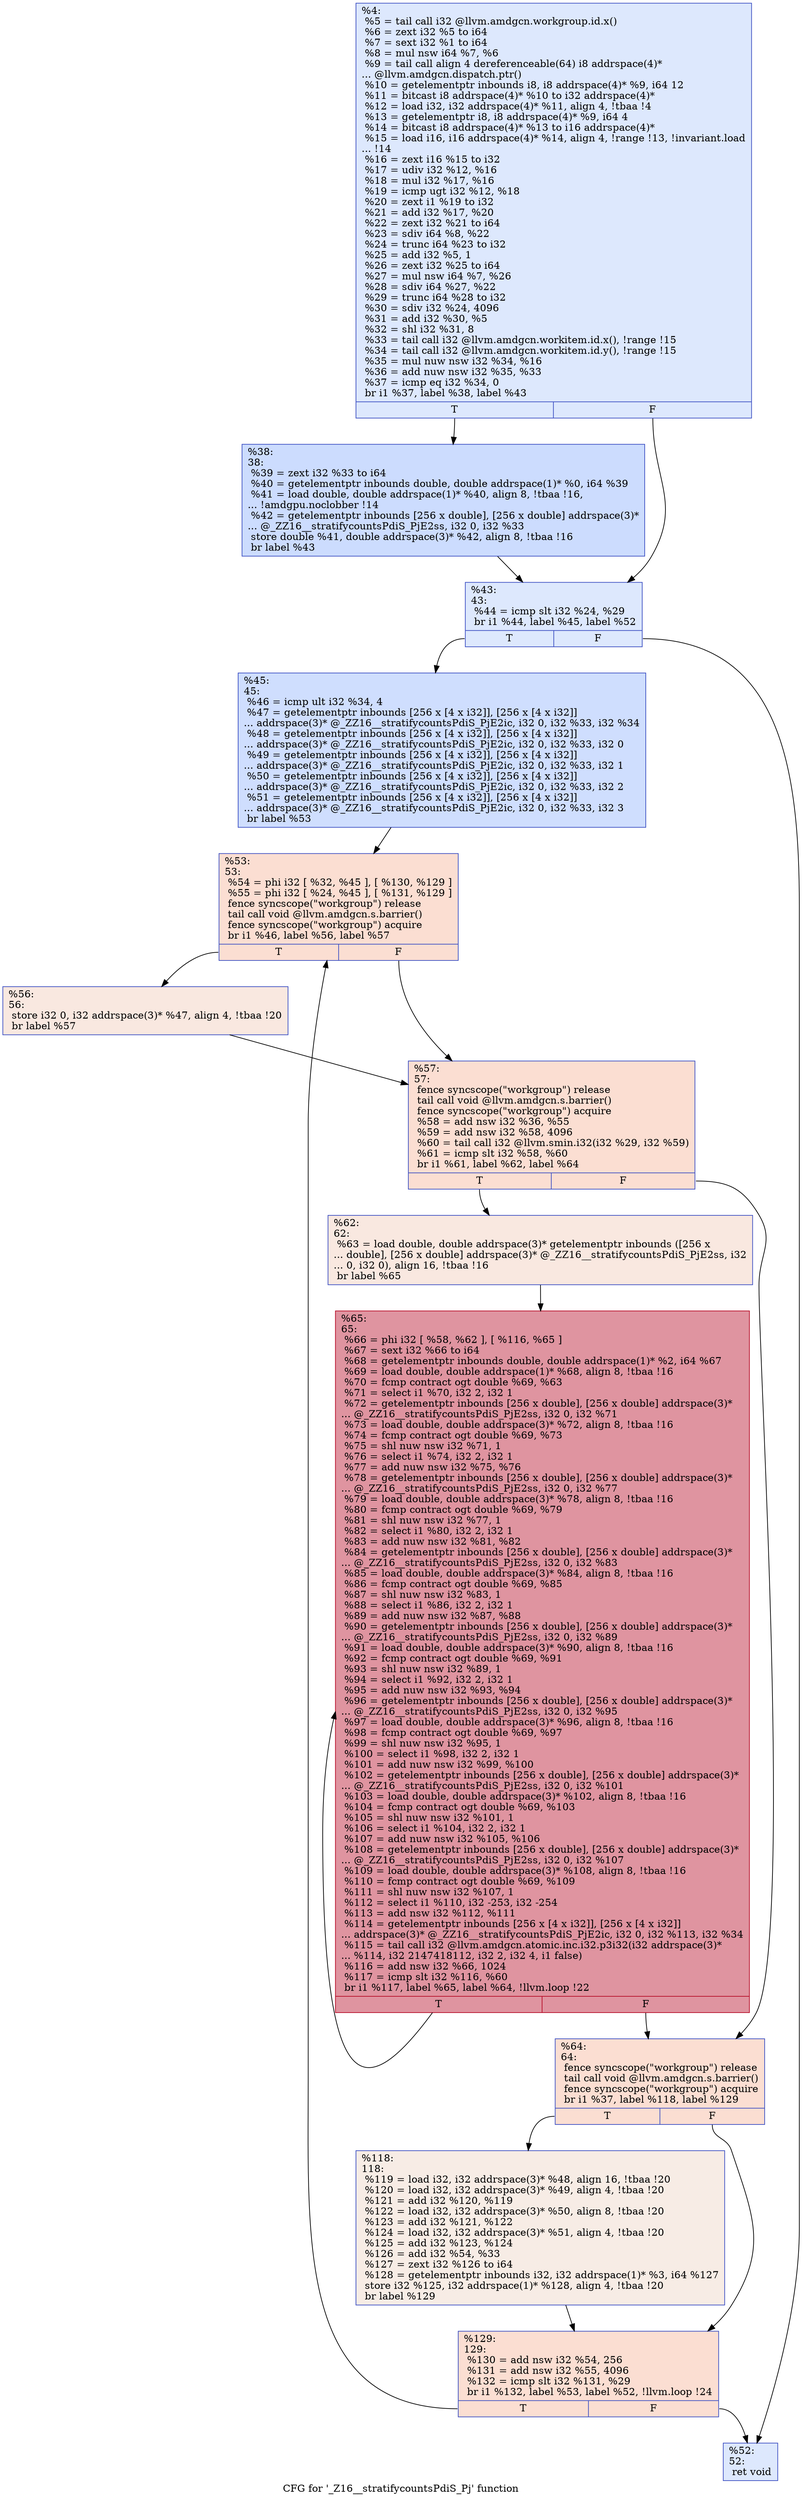 digraph "CFG for '_Z16__stratifycountsPdiS_Pj' function" {
	label="CFG for '_Z16__stratifycountsPdiS_Pj' function";

	Node0x5b2ad10 [shape=record,color="#3d50c3ff", style=filled, fillcolor="#b2ccfb70",label="{%4:\l  %5 = tail call i32 @llvm.amdgcn.workgroup.id.x()\l  %6 = zext i32 %5 to i64\l  %7 = sext i32 %1 to i64\l  %8 = mul nsw i64 %7, %6\l  %9 = tail call align 4 dereferenceable(64) i8 addrspace(4)*\l... @llvm.amdgcn.dispatch.ptr()\l  %10 = getelementptr inbounds i8, i8 addrspace(4)* %9, i64 12\l  %11 = bitcast i8 addrspace(4)* %10 to i32 addrspace(4)*\l  %12 = load i32, i32 addrspace(4)* %11, align 4, !tbaa !4\l  %13 = getelementptr i8, i8 addrspace(4)* %9, i64 4\l  %14 = bitcast i8 addrspace(4)* %13 to i16 addrspace(4)*\l  %15 = load i16, i16 addrspace(4)* %14, align 4, !range !13, !invariant.load\l... !14\l  %16 = zext i16 %15 to i32\l  %17 = udiv i32 %12, %16\l  %18 = mul i32 %17, %16\l  %19 = icmp ugt i32 %12, %18\l  %20 = zext i1 %19 to i32\l  %21 = add i32 %17, %20\l  %22 = zext i32 %21 to i64\l  %23 = sdiv i64 %8, %22\l  %24 = trunc i64 %23 to i32\l  %25 = add i32 %5, 1\l  %26 = zext i32 %25 to i64\l  %27 = mul nsw i64 %7, %26\l  %28 = sdiv i64 %27, %22\l  %29 = trunc i64 %28 to i32\l  %30 = sdiv i32 %24, 4096\l  %31 = add i32 %30, %5\l  %32 = shl i32 %31, 8\l  %33 = tail call i32 @llvm.amdgcn.workitem.id.x(), !range !15\l  %34 = tail call i32 @llvm.amdgcn.workitem.id.y(), !range !15\l  %35 = mul nuw nsw i32 %34, %16\l  %36 = add nuw nsw i32 %35, %33\l  %37 = icmp eq i32 %34, 0\l  br i1 %37, label %38, label %43\l|{<s0>T|<s1>F}}"];
	Node0x5b2ad10:s0 -> Node0x5b2e310;
	Node0x5b2ad10:s1 -> Node0x5b2e3a0;
	Node0x5b2e310 [shape=record,color="#3d50c3ff", style=filled, fillcolor="#8caffe70",label="{%38:\l38:                                               \l  %39 = zext i32 %33 to i64\l  %40 = getelementptr inbounds double, double addrspace(1)* %0, i64 %39\l  %41 = load double, double addrspace(1)* %40, align 8, !tbaa !16,\l... !amdgpu.noclobber !14\l  %42 = getelementptr inbounds [256 x double], [256 x double] addrspace(3)*\l... @_ZZ16__stratifycountsPdiS_PjE2ss, i32 0, i32 %33\l  store double %41, double addrspace(3)* %42, align 8, !tbaa !16\l  br label %43\l}"];
	Node0x5b2e310 -> Node0x5b2e3a0;
	Node0x5b2e3a0 [shape=record,color="#3d50c3ff", style=filled, fillcolor="#b2ccfb70",label="{%43:\l43:                                               \l  %44 = icmp slt i32 %24, %29\l  br i1 %44, label %45, label %52\l|{<s0>T|<s1>F}}"];
	Node0x5b2e3a0:s0 -> Node0x5b2ee70;
	Node0x5b2e3a0:s1 -> Node0x5b2f720;
	Node0x5b2ee70 [shape=record,color="#3d50c3ff", style=filled, fillcolor="#93b5fe70",label="{%45:\l45:                                               \l  %46 = icmp ult i32 %34, 4\l  %47 = getelementptr inbounds [256 x [4 x i32]], [256 x [4 x i32]]\l... addrspace(3)* @_ZZ16__stratifycountsPdiS_PjE2ic, i32 0, i32 %33, i32 %34\l  %48 = getelementptr inbounds [256 x [4 x i32]], [256 x [4 x i32]]\l... addrspace(3)* @_ZZ16__stratifycountsPdiS_PjE2ic, i32 0, i32 %33, i32 0\l  %49 = getelementptr inbounds [256 x [4 x i32]], [256 x [4 x i32]]\l... addrspace(3)* @_ZZ16__stratifycountsPdiS_PjE2ic, i32 0, i32 %33, i32 1\l  %50 = getelementptr inbounds [256 x [4 x i32]], [256 x [4 x i32]]\l... addrspace(3)* @_ZZ16__stratifycountsPdiS_PjE2ic, i32 0, i32 %33, i32 2\l  %51 = getelementptr inbounds [256 x [4 x i32]], [256 x [4 x i32]]\l... addrspace(3)* @_ZZ16__stratifycountsPdiS_PjE2ic, i32 0, i32 %33, i32 3\l  br label %53\l}"];
	Node0x5b2ee70 -> Node0x5b2f8b0;
	Node0x5b2f720 [shape=record,color="#3d50c3ff", style=filled, fillcolor="#b2ccfb70",label="{%52:\l52:                                               \l  ret void\l}"];
	Node0x5b2f8b0 [shape=record,color="#3d50c3ff", style=filled, fillcolor="#f7b59970",label="{%53:\l53:                                               \l  %54 = phi i32 [ %32, %45 ], [ %130, %129 ]\l  %55 = phi i32 [ %24, %45 ], [ %131, %129 ]\l  fence syncscope(\"workgroup\") release\l  tail call void @llvm.amdgcn.s.barrier()\l  fence syncscope(\"workgroup\") acquire\l  br i1 %46, label %56, label %57\l|{<s0>T|<s1>F}}"];
	Node0x5b2f8b0:s0 -> Node0x5b303d0;
	Node0x5b2f8b0:s1 -> Node0x5b30460;
	Node0x5b303d0 [shape=record,color="#3d50c3ff", style=filled, fillcolor="#f1ccb870",label="{%56:\l56:                                               \l  store i32 0, i32 addrspace(3)* %47, align 4, !tbaa !20\l  br label %57\l}"];
	Node0x5b303d0 -> Node0x5b30460;
	Node0x5b30460 [shape=record,color="#3d50c3ff", style=filled, fillcolor="#f7b59970",label="{%57:\l57:                                               \l  fence syncscope(\"workgroup\") release\l  tail call void @llvm.amdgcn.s.barrier()\l  fence syncscope(\"workgroup\") acquire\l  %58 = add nsw i32 %36, %55\l  %59 = add nsw i32 %58, 4096\l  %60 = tail call i32 @llvm.smin.i32(i32 %29, i32 %59)\l  %61 = icmp slt i32 %58, %60\l  br i1 %61, label %62, label %64\l|{<s0>T|<s1>F}}"];
	Node0x5b30460:s0 -> Node0x5b30ca0;
	Node0x5b30460:s1 -> Node0x5b30d30;
	Node0x5b30ca0 [shape=record,color="#3d50c3ff", style=filled, fillcolor="#f1ccb870",label="{%62:\l62:                                               \l  %63 = load double, double addrspace(3)* getelementptr inbounds ([256 x\l... double], [256 x double] addrspace(3)* @_ZZ16__stratifycountsPdiS_PjE2ss, i32\l... 0, i32 0), align 16, !tbaa !16\l  br label %65\l}"];
	Node0x5b30ca0 -> Node0x5b30ec0;
	Node0x5b30d30 [shape=record,color="#3d50c3ff", style=filled, fillcolor="#f7b59970",label="{%64:\l64:                                               \l  fence syncscope(\"workgroup\") release\l  tail call void @llvm.amdgcn.s.barrier()\l  fence syncscope(\"workgroup\") acquire\l  br i1 %37, label %118, label %129\l|{<s0>T|<s1>F}}"];
	Node0x5b30d30:s0 -> Node0x5b2d630;
	Node0x5b30d30:s1 -> Node0x5b2feb0;
	Node0x5b30ec0 [shape=record,color="#b70d28ff", style=filled, fillcolor="#b70d2870",label="{%65:\l65:                                               \l  %66 = phi i32 [ %58, %62 ], [ %116, %65 ]\l  %67 = sext i32 %66 to i64\l  %68 = getelementptr inbounds double, double addrspace(1)* %2, i64 %67\l  %69 = load double, double addrspace(1)* %68, align 8, !tbaa !16\l  %70 = fcmp contract ogt double %69, %63\l  %71 = select i1 %70, i32 2, i32 1\l  %72 = getelementptr inbounds [256 x double], [256 x double] addrspace(3)*\l... @_ZZ16__stratifycountsPdiS_PjE2ss, i32 0, i32 %71\l  %73 = load double, double addrspace(3)* %72, align 8, !tbaa !16\l  %74 = fcmp contract ogt double %69, %73\l  %75 = shl nuw nsw i32 %71, 1\l  %76 = select i1 %74, i32 2, i32 1\l  %77 = add nuw nsw i32 %75, %76\l  %78 = getelementptr inbounds [256 x double], [256 x double] addrspace(3)*\l... @_ZZ16__stratifycountsPdiS_PjE2ss, i32 0, i32 %77\l  %79 = load double, double addrspace(3)* %78, align 8, !tbaa !16\l  %80 = fcmp contract ogt double %69, %79\l  %81 = shl nuw nsw i32 %77, 1\l  %82 = select i1 %80, i32 2, i32 1\l  %83 = add nuw nsw i32 %81, %82\l  %84 = getelementptr inbounds [256 x double], [256 x double] addrspace(3)*\l... @_ZZ16__stratifycountsPdiS_PjE2ss, i32 0, i32 %83\l  %85 = load double, double addrspace(3)* %84, align 8, !tbaa !16\l  %86 = fcmp contract ogt double %69, %85\l  %87 = shl nuw nsw i32 %83, 1\l  %88 = select i1 %86, i32 2, i32 1\l  %89 = add nuw nsw i32 %87, %88\l  %90 = getelementptr inbounds [256 x double], [256 x double] addrspace(3)*\l... @_ZZ16__stratifycountsPdiS_PjE2ss, i32 0, i32 %89\l  %91 = load double, double addrspace(3)* %90, align 8, !tbaa !16\l  %92 = fcmp contract ogt double %69, %91\l  %93 = shl nuw nsw i32 %89, 1\l  %94 = select i1 %92, i32 2, i32 1\l  %95 = add nuw nsw i32 %93, %94\l  %96 = getelementptr inbounds [256 x double], [256 x double] addrspace(3)*\l... @_ZZ16__stratifycountsPdiS_PjE2ss, i32 0, i32 %95\l  %97 = load double, double addrspace(3)* %96, align 8, !tbaa !16\l  %98 = fcmp contract ogt double %69, %97\l  %99 = shl nuw nsw i32 %95, 1\l  %100 = select i1 %98, i32 2, i32 1\l  %101 = add nuw nsw i32 %99, %100\l  %102 = getelementptr inbounds [256 x double], [256 x double] addrspace(3)*\l... @_ZZ16__stratifycountsPdiS_PjE2ss, i32 0, i32 %101\l  %103 = load double, double addrspace(3)* %102, align 8, !tbaa !16\l  %104 = fcmp contract ogt double %69, %103\l  %105 = shl nuw nsw i32 %101, 1\l  %106 = select i1 %104, i32 2, i32 1\l  %107 = add nuw nsw i32 %105, %106\l  %108 = getelementptr inbounds [256 x double], [256 x double] addrspace(3)*\l... @_ZZ16__stratifycountsPdiS_PjE2ss, i32 0, i32 %107\l  %109 = load double, double addrspace(3)* %108, align 8, !tbaa !16\l  %110 = fcmp contract ogt double %69, %109\l  %111 = shl nuw nsw i32 %107, 1\l  %112 = select i1 %110, i32 -253, i32 -254\l  %113 = add nsw i32 %112, %111\l  %114 = getelementptr inbounds [256 x [4 x i32]], [256 x [4 x i32]]\l... addrspace(3)* @_ZZ16__stratifycountsPdiS_PjE2ic, i32 0, i32 %113, i32 %34\l  %115 = tail call i32 @llvm.amdgcn.atomic.inc.i32.p3i32(i32 addrspace(3)*\l... %114, i32 2147418112, i32 2, i32 4, i1 false)\l  %116 = add nsw i32 %66, 1024\l  %117 = icmp slt i32 %116, %60\l  br i1 %117, label %65, label %64, !llvm.loop !22\l|{<s0>T|<s1>F}}"];
	Node0x5b30ec0:s0 -> Node0x5b30ec0;
	Node0x5b30ec0:s1 -> Node0x5b30d30;
	Node0x5b2d630 [shape=record,color="#3d50c3ff", style=filled, fillcolor="#ecd3c570",label="{%118:\l118:                                              \l  %119 = load i32, i32 addrspace(3)* %48, align 16, !tbaa !20\l  %120 = load i32, i32 addrspace(3)* %49, align 4, !tbaa !20\l  %121 = add i32 %120, %119\l  %122 = load i32, i32 addrspace(3)* %50, align 8, !tbaa !20\l  %123 = add i32 %121, %122\l  %124 = load i32, i32 addrspace(3)* %51, align 4, !tbaa !20\l  %125 = add i32 %123, %124\l  %126 = add i32 %54, %33\l  %127 = zext i32 %126 to i64\l  %128 = getelementptr inbounds i32, i32 addrspace(1)* %3, i64 %127\l  store i32 %125, i32 addrspace(1)* %128, align 4, !tbaa !20\l  br label %129\l}"];
	Node0x5b2d630 -> Node0x5b2feb0;
	Node0x5b2feb0 [shape=record,color="#3d50c3ff", style=filled, fillcolor="#f7b59970",label="{%129:\l129:                                              \l  %130 = add nsw i32 %54, 256\l  %131 = add nsw i32 %55, 4096\l  %132 = icmp slt i32 %131, %29\l  br i1 %132, label %53, label %52, !llvm.loop !24\l|{<s0>T|<s1>F}}"];
	Node0x5b2feb0:s0 -> Node0x5b2f8b0;
	Node0x5b2feb0:s1 -> Node0x5b2f720;
}
